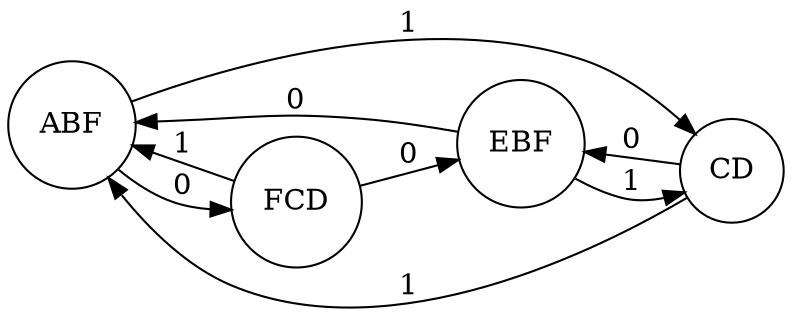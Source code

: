 digraph finite_state_machine {
rankdir=LR; 
size="8,5" 
node [shape = doublecircle]; 
node [shape = circle];
ABF->FCD[label = 0];
ABF->CD[label = 1];
FCD->EBF[label = 0];
FCD->ABF[label = 1];
CD->EBF[label = 0];
CD->ABF[label = 1];
EBF->ABF[label = 0];
EBF->CD[label = 1];
}